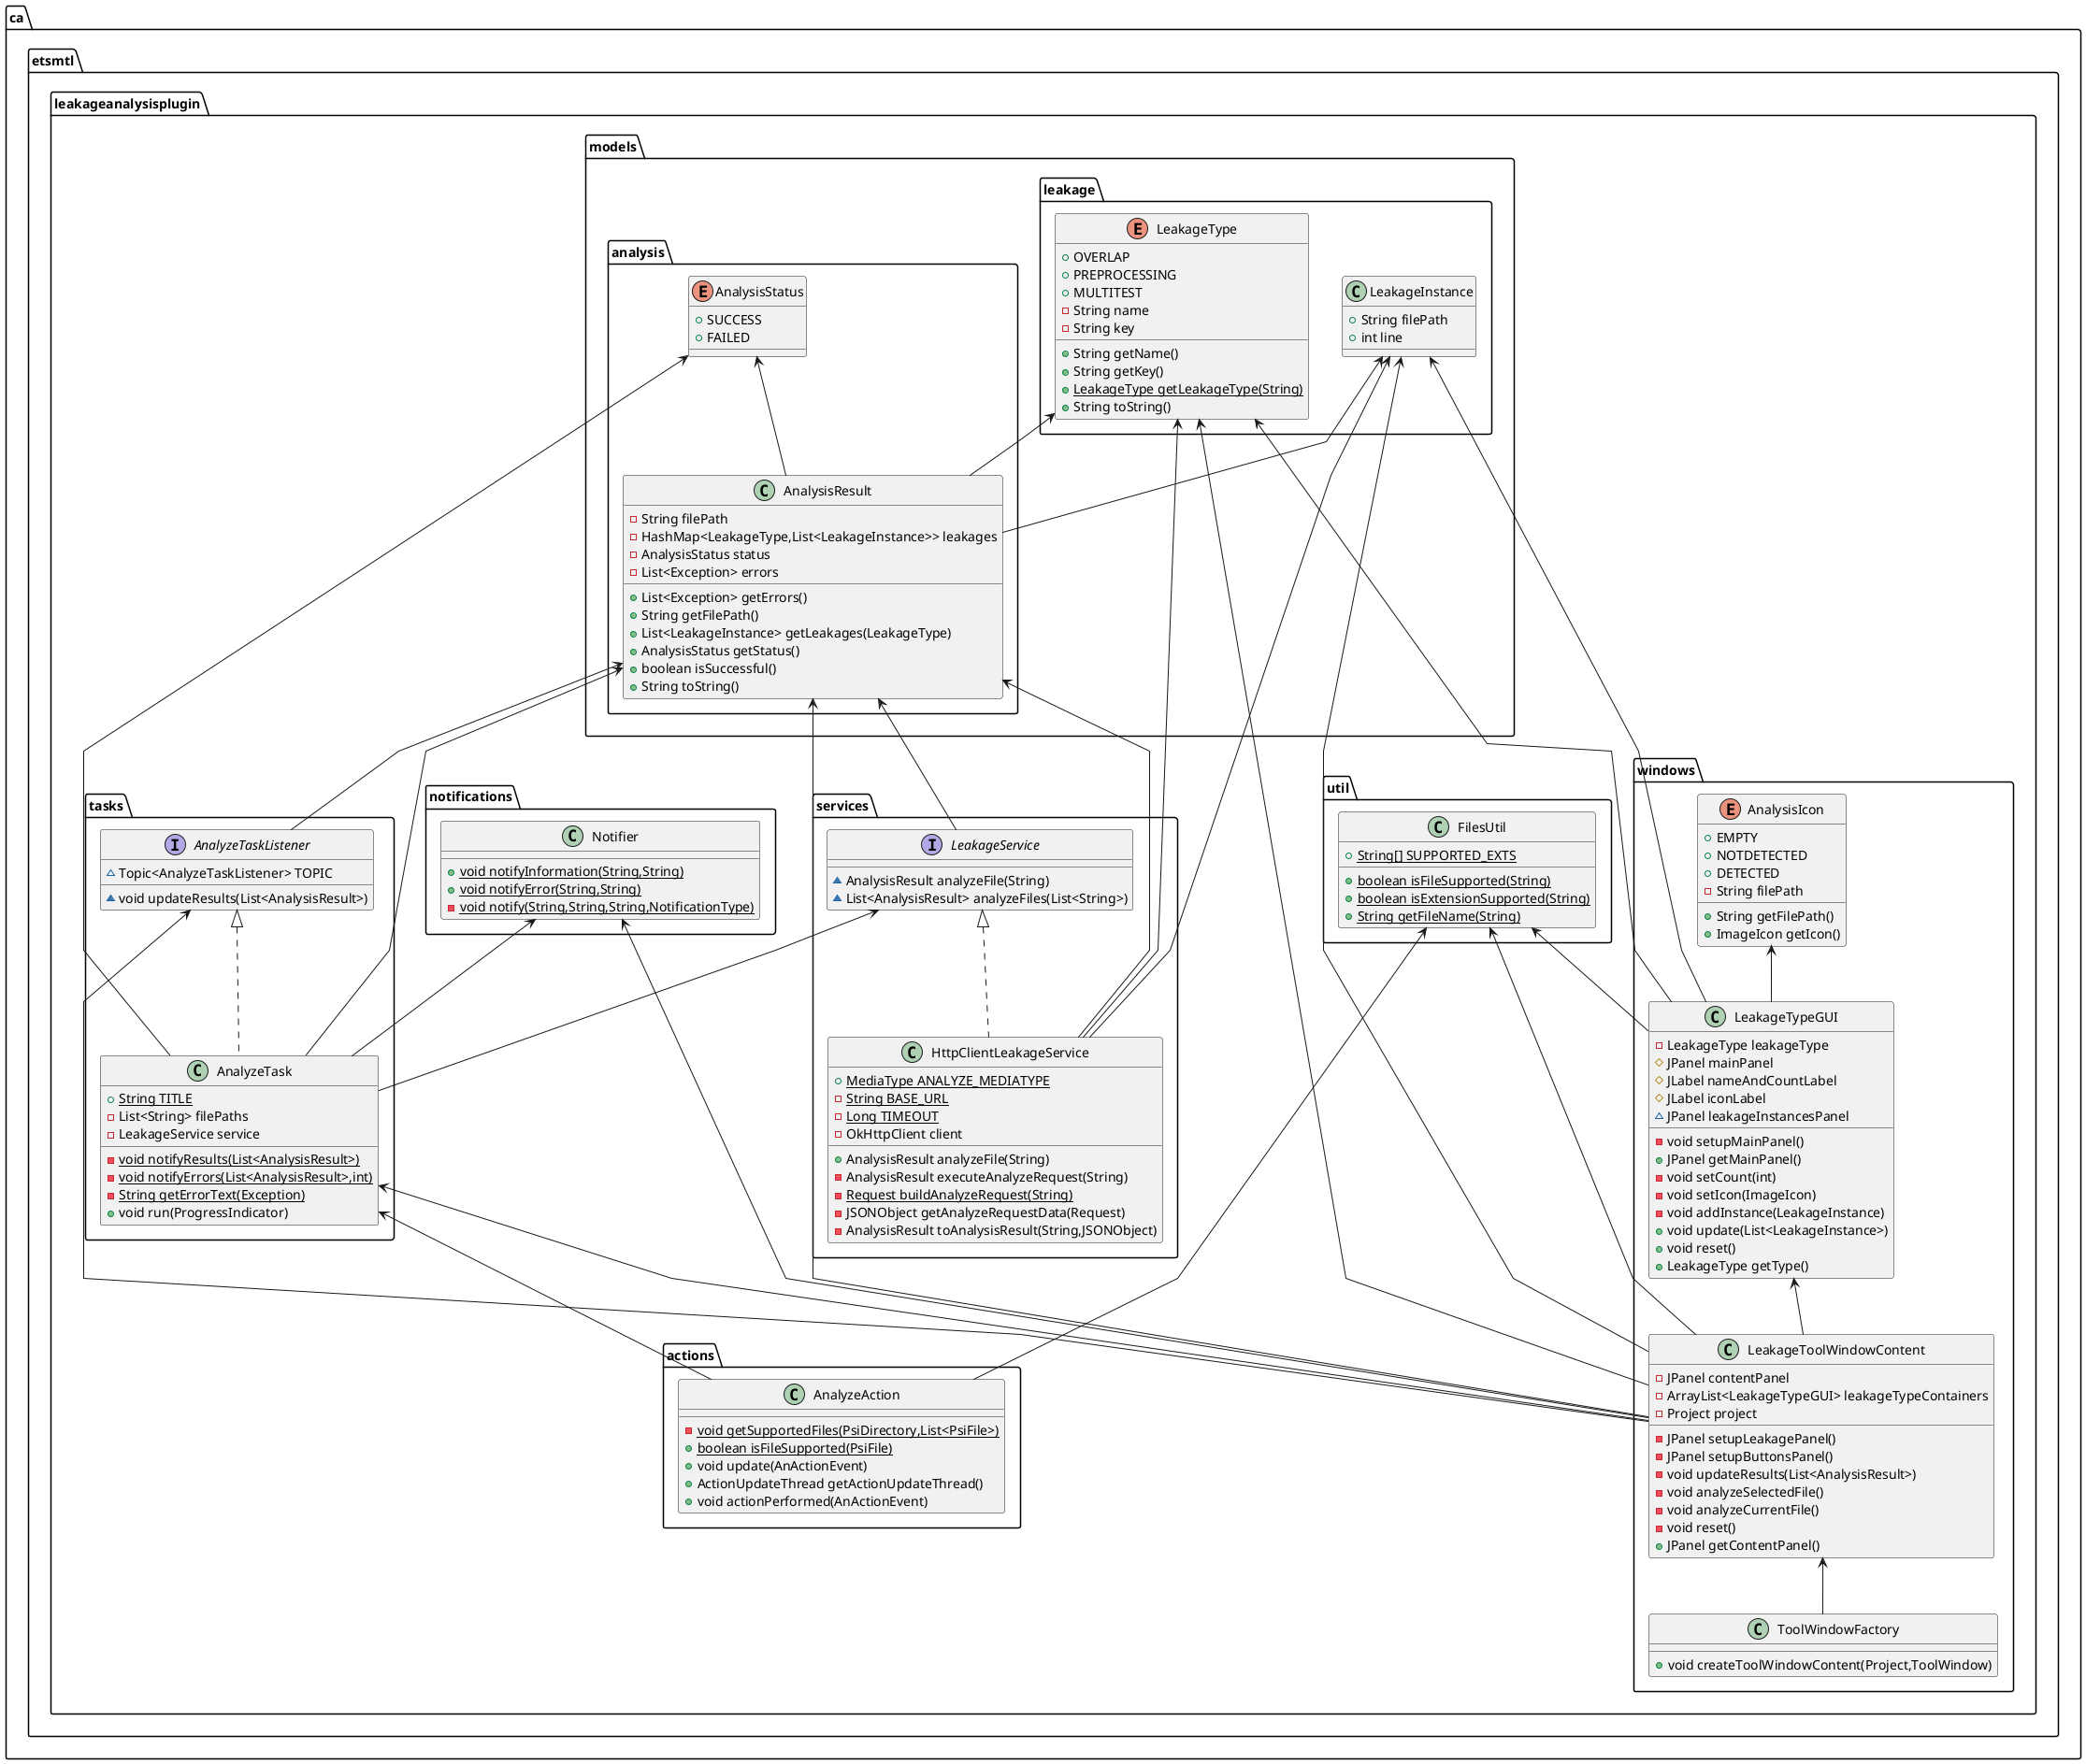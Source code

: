 @startuml
skinparam linetype polyline

class ca.etsmtl.leakageanalysisplugin.services.HttpClientLeakageService {
+ {static} MediaType ANALYZE_MEDIATYPE
- {static} String BASE_URL
- {static} Long TIMEOUT
- OkHttpClient client
+ AnalysisResult analyzeFile(String)
- AnalysisResult executeAnalyzeRequest(String)
- {static} Request buildAnalyzeRequest(String)
- JSONObject getAnalyzeRequestData(Request)
- AnalysisResult toAnalysisResult(String,JSONObject)
}
class ca.etsmtl.leakageanalysisplugin.tasks.AnalyzeTask {
+ {static} String TITLE
- List<String> filePaths
- LeakageService service
- {static} void notifyResults(List<AnalysisResult>)
- {static} void notifyErrors(List<AnalysisResult>,int)
- {static} String getErrorText(Exception)
+ void run(ProgressIndicator)
}
class ca.etsmtl.leakageanalysisplugin.actions.AnalyzeAction {
- {static} void getSupportedFiles(PsiDirectory,List<PsiFile>)
+ {static} boolean isFileSupported(PsiFile)
+ void update(AnActionEvent)
+ ActionUpdateThread getActionUpdateThread()
+ void actionPerformed(AnActionEvent)
}
class ca.etsmtl.leakageanalysisplugin.models.leakage.LeakageInstance {
+ String filePath
+ int line
}
class ca.etsmtl.leakageanalysisplugin.util.FilesUtil {
+ {static} String[] SUPPORTED_EXTS
+ {static} boolean isFileSupported(String)
+ {static} boolean isExtensionSupported(String)
+ {static} String getFileName(String)
}
enum ca.etsmtl.leakageanalysisplugin.models.analysis.AnalysisStatus {
+  SUCCESS
+  FAILED
}
class ca.etsmtl.leakageanalysisplugin.windows.LeakageTypeGUI {
- LeakageType leakageType
# JPanel mainPanel
# JLabel nameAndCountLabel
# JLabel iconLabel
~ JPanel leakageInstancesPanel
- void setupMainPanel()
+ JPanel getMainPanel()
- void setCount(int)
- void setIcon(ImageIcon)
- void addInstance(LeakageInstance)
+ void update(List<LeakageInstance>)
+ void reset()
+ LeakageType getType()
}
class ca.etsmtl.leakageanalysisplugin.notifications.Notifier {
+ {static} void notifyInformation(String,String)
+ {static} void notifyError(String,String)
- {static} void notify(String,String,String,NotificationType)
}
interface ca.etsmtl.leakageanalysisplugin.services.LeakageService {
~ AnalysisResult analyzeFile(String)
~ List<AnalysisResult> analyzeFiles(List<String>)
}
interface ca.etsmtl.leakageanalysisplugin.tasks.AnalyzeTaskListener {
~ Topic<AnalyzeTaskListener> TOPIC
~ void updateResults(List<AnalysisResult>)
}
enum ca.etsmtl.leakageanalysisplugin.windows.AnalysisIcon {
+  EMPTY
+  NOTDETECTED
+  DETECTED
- String filePath
+ String getFilePath()
+ ImageIcon getIcon()
}
class ca.etsmtl.leakageanalysisplugin.models.analysis.AnalysisResult {
- String filePath
- HashMap<LeakageType,List<LeakageInstance>> leakages
- AnalysisStatus status
- List<Exception> errors
+ List<Exception> getErrors()
+ String getFilePath()
+ List<LeakageInstance> getLeakages(LeakageType)
+ AnalysisStatus getStatus()
+ boolean isSuccessful()
+ String toString()
}
class ca.etsmtl.leakageanalysisplugin.windows.ToolWindowFactory {
+ void createToolWindowContent(Project,ToolWindow)
}
class ca.etsmtl.leakageanalysisplugin.windows.LeakageToolWindowContent {
- JPanel contentPanel
- ArrayList<LeakageTypeGUI> leakageTypeContainers
- Project project
- JPanel setupLeakagePanel()
- JPanel setupButtonsPanel()
- void updateResults(List<AnalysisResult>)
- void analyzeSelectedFile()
- void analyzeCurrentFile()
- void reset()
+ JPanel getContentPanel()
}
enum ca.etsmtl.leakageanalysisplugin.models.leakage.LeakageType {
+  OVERLAP
+  PREPROCESSING
+  MULTITEST
- String name
- String key
+ String getName()
+ String getKey()
+ {static} LeakageType getLeakageType(String)
+ String toString()
}

ca.etsmtl.leakageanalysisplugin.models.analysis.AnalysisResult <-- ca.etsmtl.leakageanalysisplugin.services.HttpClientLeakageService
ca.etsmtl.leakageanalysisplugin.models.analysis.AnalysisResult <-- ca.etsmtl.leakageanalysisplugin.services.LeakageService
ca.etsmtl.leakageanalysisplugin.models.analysis.AnalysisResult <-- ca.etsmtl.leakageanalysisplugin.windows.LeakageToolWindowContent
ca.etsmtl.leakageanalysisplugin.models.analysis.AnalysisResult <-- ca.etsmtl.leakageanalysisplugin.tasks.AnalyzeTask
ca.etsmtl.leakageanalysisplugin.models.analysis.AnalysisResult <-- ca.etsmtl.leakageanalysisplugin.tasks.AnalyzeTaskListener

ca.etsmtl.leakageanalysisplugin.models.analysis.AnalysisStatus <-- ca.etsmtl.leakageanalysisplugin.models.analysis.AnalysisResult
ca.etsmtl.leakageanalysisplugin.models.analysis.AnalysisStatus <-- ca.etsmtl.leakageanalysisplugin.tasks.AnalyzeTask

ca.etsmtl.leakageanalysisplugin.models.leakage.LeakageInstance <-- ca.etsmtl.leakageanalysisplugin.windows.LeakageTypeGUI
ca.etsmtl.leakageanalysisplugin.models.leakage.LeakageInstance <-- ca.etsmtl.leakageanalysisplugin.windows.LeakageToolWindowContent
ca.etsmtl.leakageanalysisplugin.models.leakage.LeakageInstance <-- ca.etsmtl.leakageanalysisplugin.services.HttpClientLeakageService
ca.etsmtl.leakageanalysisplugin.models.leakage.LeakageInstance <-- ca.etsmtl.leakageanalysisplugin.models.analysis.AnalysisResult

ca.etsmtl.leakageanalysisplugin.models.leakage.LeakageType <-- ca.etsmtl.leakageanalysisplugin.windows.LeakageToolWindowContent
ca.etsmtl.leakageanalysisplugin.models.leakage.LeakageType <-- ca.etsmtl.leakageanalysisplugin.services.HttpClientLeakageService
ca.etsmtl.leakageanalysisplugin.models.leakage.LeakageType <-- ca.etsmtl.leakageanalysisplugin.windows.LeakageTypeGUI
ca.etsmtl.leakageanalysisplugin.models.leakage.LeakageType <-- ca.etsmtl.leakageanalysisplugin.models.analysis.AnalysisResult

ca.etsmtl.leakageanalysisplugin.notifications.Notifier <-- ca.etsmtl.leakageanalysisplugin.windows.LeakageToolWindowContent
ca.etsmtl.leakageanalysisplugin.notifications.Notifier <-- ca.etsmtl.leakageanalysisplugin.tasks.AnalyzeTask

ca.etsmtl.leakageanalysisplugin.services.LeakageService <-- ca.etsmtl.leakageanalysisplugin.tasks.AnalyzeTask
ca.etsmtl.leakageanalysisplugin.services.LeakageService <|.. ca.etsmtl.leakageanalysisplugin.services.HttpClientLeakageService

ca.etsmtl.leakageanalysisplugin.tasks.AnalyzeTask <-- ca.etsmtl.leakageanalysisplugin.windows.LeakageToolWindowContent
ca.etsmtl.leakageanalysisplugin.tasks.AnalyzeTask <-- ca.etsmtl.leakageanalysisplugin.actions.AnalyzeAction

ca.etsmtl.leakageanalysisplugin.tasks.AnalyzeTaskListener <-- ca.etsmtl.leakageanalysisplugin.windows.LeakageToolWindowContent
ca.etsmtl.leakageanalysisplugin.tasks.AnalyzeTaskListener <|.. ca.etsmtl.leakageanalysisplugin.tasks.AnalyzeTask

ca.etsmtl.leakageanalysisplugin.util.FilesUtil <-- ca.etsmtl.leakageanalysisplugin.actions.AnalyzeAction
ca.etsmtl.leakageanalysisplugin.util.FilesUtil <-- ca.etsmtl.leakageanalysisplugin.windows.LeakageTypeGUI
ca.etsmtl.leakageanalysisplugin.util.FilesUtil <-- ca.etsmtl.leakageanalysisplugin.windows.LeakageToolWindowContent

ca.etsmtl.leakageanalysisplugin.windows.AnalysisIcon <-- ca.etsmtl.leakageanalysisplugin.windows.LeakageTypeGUI

ca.etsmtl.leakageanalysisplugin.windows.LeakageTypeGUI <-- ca.etsmtl.leakageanalysisplugin.windows.LeakageToolWindowContent

ca.etsmtl.leakageanalysisplugin.windows.LeakageToolWindowContent <-- ca.etsmtl.leakageanalysisplugin.windows.ToolWindowFactory


@enduml